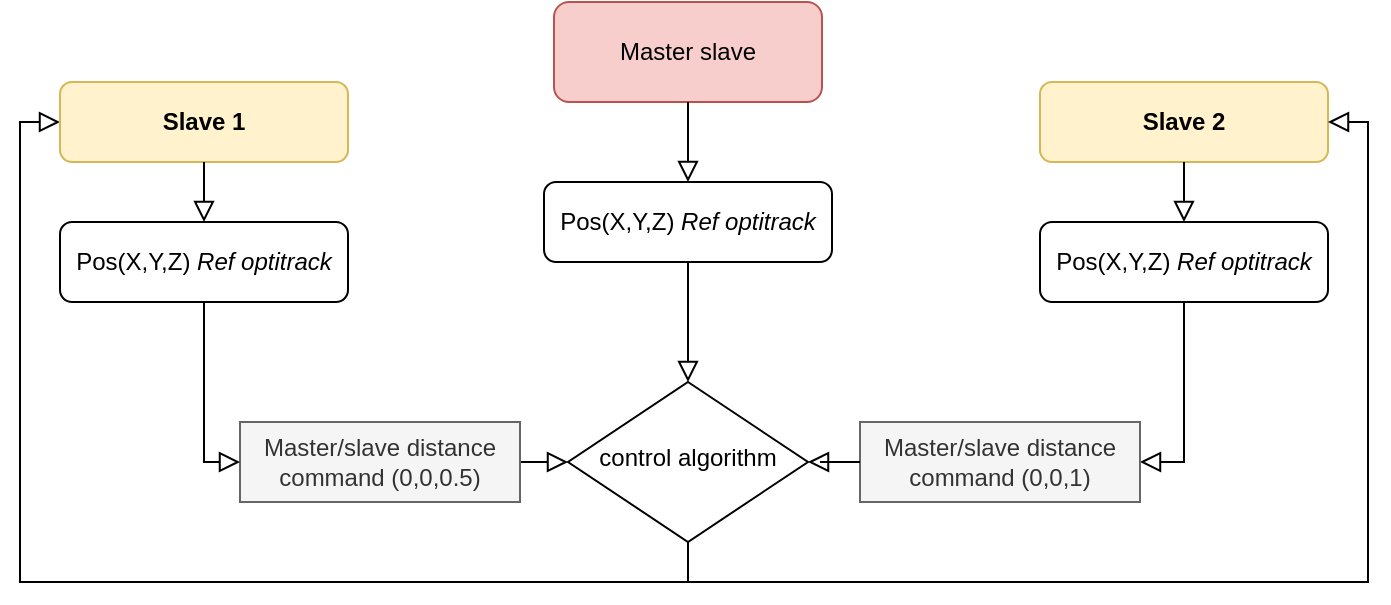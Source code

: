 <mxfile version="24.5.3" type="device">
  <diagram id="C5RBs43oDa-KdzZeNtuy" name="Page-1">
    <mxGraphModel dx="989" dy="538" grid="1" gridSize="10" guides="1" tooltips="1" connect="1" arrows="1" fold="1" page="1" pageScale="1" pageWidth="827" pageHeight="1169" math="0" shadow="0">
      <root>
        <mxCell id="WIyWlLk6GJQsqaUBKTNV-0" />
        <mxCell id="WIyWlLk6GJQsqaUBKTNV-1" parent="WIyWlLk6GJQsqaUBKTNV-0" />
        <mxCell id="WIyWlLk6GJQsqaUBKTNV-3" value="Master slave" style="rounded=1;whiteSpace=wrap;html=1;fontSize=12;glass=0;strokeWidth=1;shadow=0;fillColor=#f8cecc;strokeColor=#b85450;" parent="WIyWlLk6GJQsqaUBKTNV-1" vertex="1">
          <mxGeometry x="347" y="60" width="134" height="50" as="geometry" />
        </mxCell>
        <mxCell id="WIyWlLk6GJQsqaUBKTNV-6" value="control algorithm" style="rhombus;whiteSpace=wrap;html=1;shadow=0;fontFamily=Helvetica;fontSize=12;align=center;strokeWidth=1;spacing=6;spacingTop=-4;" parent="WIyWlLk6GJQsqaUBKTNV-1" vertex="1">
          <mxGeometry x="354" y="250" width="120" height="80" as="geometry" />
        </mxCell>
        <mxCell id="WIyWlLk6GJQsqaUBKTNV-7" value="Pos(X,Y,Z)&lt;i&gt; Ref optitrack&lt;/i&gt;" style="rounded=1;whiteSpace=wrap;html=1;fontSize=12;glass=0;strokeWidth=1;shadow=0;" parent="WIyWlLk6GJQsqaUBKTNV-1" vertex="1">
          <mxGeometry x="342" y="150" width="144" height="40" as="geometry" />
        </mxCell>
        <mxCell id="FF5bUuwjc0VWiXuPNTbd-0" value="" style="rounded=0;html=1;jettySize=auto;orthogonalLoop=1;fontSize=11;endArrow=block;endFill=0;endSize=8;strokeWidth=1;shadow=0;labelBackgroundColor=none;edgeStyle=orthogonalEdgeStyle;entryX=0.5;entryY=0;entryDx=0;entryDy=0;exitX=0.5;exitY=1;exitDx=0;exitDy=0;" edge="1" parent="WIyWlLk6GJQsqaUBKTNV-1" source="WIyWlLk6GJQsqaUBKTNV-3" target="WIyWlLk6GJQsqaUBKTNV-7">
          <mxGeometry relative="1" as="geometry">
            <mxPoint x="390" y="110" as="sourcePoint" />
            <mxPoint x="320" y="150" as="targetPoint" />
            <Array as="points">
              <mxPoint x="414" y="130" />
              <mxPoint x="414" y="130" />
            </Array>
          </mxGeometry>
        </mxCell>
        <mxCell id="FF5bUuwjc0VWiXuPNTbd-10" value="" style="rounded=0;html=1;jettySize=auto;orthogonalLoop=1;fontSize=11;endArrow=block;endFill=0;endSize=8;strokeWidth=1;shadow=0;labelBackgroundColor=none;edgeStyle=orthogonalEdgeStyle;exitX=0.5;exitY=1;exitDx=0;exitDy=0;" edge="1" parent="WIyWlLk6GJQsqaUBKTNV-1" source="WIyWlLk6GJQsqaUBKTNV-7" target="WIyWlLk6GJQsqaUBKTNV-6">
          <mxGeometry relative="1" as="geometry">
            <mxPoint x="424" y="120" as="sourcePoint" />
            <mxPoint x="282" y="260" as="targetPoint" />
            <Array as="points" />
          </mxGeometry>
        </mxCell>
        <mxCell id="FF5bUuwjc0VWiXuPNTbd-16" value="" style="rounded=0;html=1;jettySize=auto;orthogonalLoop=1;fontSize=11;endArrow=block;endFill=0;endSize=8;strokeWidth=1;shadow=0;labelBackgroundColor=none;edgeStyle=orthogonalEdgeStyle;entryX=0;entryY=0.5;entryDx=0;entryDy=0;exitX=1;exitY=0.5;exitDx=0;exitDy=0;" edge="1" parent="WIyWlLk6GJQsqaUBKTNV-1" source="FF5bUuwjc0VWiXuPNTbd-37" target="WIyWlLk6GJQsqaUBKTNV-6">
          <mxGeometry relative="1" as="geometry">
            <mxPoint x="182" y="270" as="sourcePoint" />
            <mxPoint x="192" y="240" as="targetPoint" />
            <Array as="points" />
          </mxGeometry>
        </mxCell>
        <mxCell id="FF5bUuwjc0VWiXuPNTbd-19" value="&lt;b&gt;Slave 2&lt;/b&gt;" style="rounded=1;whiteSpace=wrap;html=1;fontSize=12;glass=0;strokeWidth=1;shadow=0;fillColor=#fff2cc;strokeColor=#d6b656;" vertex="1" parent="WIyWlLk6GJQsqaUBKTNV-1">
          <mxGeometry x="590" y="100" width="144" height="40" as="geometry" />
        </mxCell>
        <mxCell id="FF5bUuwjc0VWiXuPNTbd-20" value="Pos(X,Y,Z)&lt;i&gt; Ref optitrack&lt;/i&gt;" style="rounded=1;whiteSpace=wrap;html=1;fontSize=12;glass=0;strokeWidth=1;shadow=0;" vertex="1" parent="WIyWlLk6GJQsqaUBKTNV-1">
          <mxGeometry x="590" y="170" width="144" height="40" as="geometry" />
        </mxCell>
        <mxCell id="FF5bUuwjc0VWiXuPNTbd-23" value="" style="rounded=0;html=1;jettySize=auto;orthogonalLoop=1;fontSize=11;endArrow=block;endFill=0;endSize=8;strokeWidth=1;shadow=0;labelBackgroundColor=none;edgeStyle=orthogonalEdgeStyle;entryX=1;entryY=0.5;entryDx=0;entryDy=0;exitX=0.5;exitY=1;exitDx=0;exitDy=0;" edge="1" parent="WIyWlLk6GJQsqaUBKTNV-1" source="FF5bUuwjc0VWiXuPNTbd-20" target="FF5bUuwjc0VWiXuPNTbd-26">
          <mxGeometry relative="1" as="geometry">
            <mxPoint x="510" y="310" as="sourcePoint" />
            <mxPoint x="682" y="330" as="targetPoint" />
            <Array as="points">
              <mxPoint x="662" y="290" />
            </Array>
          </mxGeometry>
        </mxCell>
        <mxCell id="FF5bUuwjc0VWiXuPNTbd-24" value="" style="edgeStyle=orthogonalEdgeStyle;rounded=0;html=1;jettySize=auto;orthogonalLoop=1;fontSize=11;endArrow=block;endFill=0;endSize=8;strokeWidth=1;shadow=0;labelBackgroundColor=none;exitX=0.5;exitY=1;exitDx=0;exitDy=0;entryX=1;entryY=0.5;entryDx=0;entryDy=0;" edge="1" parent="WIyWlLk6GJQsqaUBKTNV-1" source="WIyWlLk6GJQsqaUBKTNV-6" target="FF5bUuwjc0VWiXuPNTbd-19">
          <mxGeometry y="10" relative="1" as="geometry">
            <mxPoint as="offset" />
            <mxPoint x="300" y="470" as="sourcePoint" />
            <mxPoint x="660" y="520" as="targetPoint" />
          </mxGeometry>
        </mxCell>
        <mxCell id="FF5bUuwjc0VWiXuPNTbd-25" value="" style="edgeStyle=orthogonalEdgeStyle;rounded=0;html=1;jettySize=auto;orthogonalLoop=1;fontSize=11;endArrow=block;endFill=0;endSize=8;strokeWidth=1;shadow=0;labelBackgroundColor=none;exitX=0.5;exitY=1;exitDx=0;exitDy=0;entryX=0;entryY=0.5;entryDx=0;entryDy=0;" edge="1" parent="WIyWlLk6GJQsqaUBKTNV-1" source="WIyWlLk6GJQsqaUBKTNV-6" target="FF5bUuwjc0VWiXuPNTbd-34">
          <mxGeometry y="10" relative="1" as="geometry">
            <mxPoint as="offset" />
            <mxPoint x="424" y="340" as="sourcePoint" />
            <mxPoint x="80" y="140" as="targetPoint" />
          </mxGeometry>
        </mxCell>
        <mxCell id="FF5bUuwjc0VWiXuPNTbd-26" value="Master/slave distance command (0,0,1)" style="whiteSpace=wrap;html=1;fillColor=#f5f5f5;fontColor=#333333;strokeColor=#666666;" vertex="1" parent="WIyWlLk6GJQsqaUBKTNV-1">
          <mxGeometry x="500" y="270" width="140" height="40" as="geometry" />
        </mxCell>
        <mxCell id="FF5bUuwjc0VWiXuPNTbd-30" value="" style="rounded=0;html=1;jettySize=auto;orthogonalLoop=1;fontSize=11;endArrow=block;endFill=0;endSize=8;strokeWidth=1;shadow=0;labelBackgroundColor=none;edgeStyle=orthogonalEdgeStyle;entryX=1;entryY=0.5;entryDx=0;entryDy=0;exitX=0;exitY=0.5;exitDx=0;exitDy=0;" edge="1" parent="WIyWlLk6GJQsqaUBKTNV-1" source="FF5bUuwjc0VWiXuPNTbd-26" target="WIyWlLk6GJQsqaUBKTNV-6">
          <mxGeometry relative="1" as="geometry">
            <mxPoint x="672" y="220" as="sourcePoint" />
            <mxPoint x="650" y="300" as="targetPoint" />
            <Array as="points">
              <mxPoint x="480" y="290" />
              <mxPoint x="480" y="290" />
            </Array>
          </mxGeometry>
        </mxCell>
        <mxCell id="FF5bUuwjc0VWiXuPNTbd-33" value="" style="rounded=0;html=1;jettySize=auto;orthogonalLoop=1;fontSize=11;endArrow=block;endFill=0;endSize=8;strokeWidth=1;shadow=0;labelBackgroundColor=none;edgeStyle=orthogonalEdgeStyle;exitX=0.5;exitY=1;exitDx=0;exitDy=0;" edge="1" parent="WIyWlLk6GJQsqaUBKTNV-1" source="FF5bUuwjc0VWiXuPNTbd-19">
          <mxGeometry relative="1" as="geometry">
            <mxPoint x="661.66" y="150" as="sourcePoint" />
            <mxPoint x="662" y="170" as="targetPoint" />
            <Array as="points">
              <mxPoint x="662" y="160" />
            </Array>
          </mxGeometry>
        </mxCell>
        <mxCell id="FF5bUuwjc0VWiXuPNTbd-34" value="&lt;b&gt;Slave 1&lt;/b&gt;" style="rounded=1;whiteSpace=wrap;html=1;fontSize=12;glass=0;strokeWidth=1;shadow=0;fillColor=#fff2cc;strokeColor=#d6b656;" vertex="1" parent="WIyWlLk6GJQsqaUBKTNV-1">
          <mxGeometry x="100" y="100" width="144" height="40" as="geometry" />
        </mxCell>
        <mxCell id="FF5bUuwjc0VWiXuPNTbd-35" value="Pos(X,Y,Z)&lt;i&gt; Ref optitrack&lt;/i&gt;" style="rounded=1;whiteSpace=wrap;html=1;fontSize=12;glass=0;strokeWidth=1;shadow=0;" vertex="1" parent="WIyWlLk6GJQsqaUBKTNV-1">
          <mxGeometry x="100" y="170" width="144" height="40" as="geometry" />
        </mxCell>
        <mxCell id="FF5bUuwjc0VWiXuPNTbd-37" value="Master/slave distance command (0,0,0.5)" style="whiteSpace=wrap;html=1;fillColor=#f5f5f5;fontColor=#333333;strokeColor=#666666;" vertex="1" parent="WIyWlLk6GJQsqaUBKTNV-1">
          <mxGeometry x="190" y="270" width="140" height="40" as="geometry" />
        </mxCell>
        <mxCell id="FF5bUuwjc0VWiXuPNTbd-38" value="" style="rounded=0;html=1;jettySize=auto;orthogonalLoop=1;fontSize=11;endArrow=block;endFill=0;endSize=8;strokeWidth=1;shadow=0;labelBackgroundColor=none;edgeStyle=orthogonalEdgeStyle;exitX=0.5;exitY=1;exitDx=0;exitDy=0;entryX=0.5;entryY=0;entryDx=0;entryDy=0;" edge="1" parent="WIyWlLk6GJQsqaUBKTNV-1" source="FF5bUuwjc0VWiXuPNTbd-34" target="FF5bUuwjc0VWiXuPNTbd-35">
          <mxGeometry relative="1" as="geometry">
            <mxPoint x="191.66" y="150" as="sourcePoint" />
            <mxPoint x="192" y="170" as="targetPoint" />
            <Array as="points">
              <mxPoint x="172" y="170" />
              <mxPoint x="172" y="170" />
            </Array>
          </mxGeometry>
        </mxCell>
        <mxCell id="FF5bUuwjc0VWiXuPNTbd-39" value="" style="rounded=0;html=1;jettySize=auto;orthogonalLoop=1;fontSize=11;endArrow=block;endFill=0;endSize=8;strokeWidth=1;shadow=0;labelBackgroundColor=none;edgeStyle=orthogonalEdgeStyle;entryX=0;entryY=0.5;entryDx=0;entryDy=0;exitX=0.5;exitY=1;exitDx=0;exitDy=0;" edge="1" parent="WIyWlLk6GJQsqaUBKTNV-1" source="FF5bUuwjc0VWiXuPNTbd-35" target="FF5bUuwjc0VWiXuPNTbd-37">
          <mxGeometry relative="1" as="geometry">
            <mxPoint x="172" y="220" as="sourcePoint" />
            <mxPoint x="150" y="300" as="targetPoint" />
            <Array as="points">
              <mxPoint x="172" y="210" />
              <mxPoint x="172" y="290" />
            </Array>
          </mxGeometry>
        </mxCell>
      </root>
    </mxGraphModel>
  </diagram>
</mxfile>
